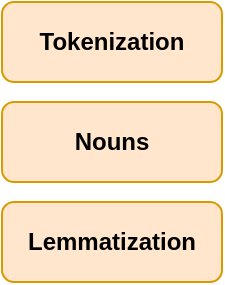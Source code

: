 <mxfile version="14.6.13" type="device"><diagram id="rdaMdxh9AeliKvNcHqa-" name="Page-1"><mxGraphModel dx="1346" dy="852" grid="1" gridSize="10" guides="1" tooltips="1" connect="1" arrows="1" fold="1" page="1" pageScale="1" pageWidth="827" pageHeight="1169" math="0" shadow="0"><root><mxCell id="0"/><mxCell id="1" parent="0"/><mxCell id="2AjFjS7rDMw4AEOsUY99-4" value="Tokenization" style="rounded=1;whiteSpace=wrap;html=1;fontStyle=1;strokeColor=#d79b00;fillColor=#ffe6cc;startSize=50;" parent="1" vertex="1"><mxGeometry x="190" y="270" width="110" height="40" as="geometry"/></mxCell><mxCell id="2AjFjS7rDMw4AEOsUY99-9" value="Lemmatization" style="rounded=1;whiteSpace=wrap;html=1;fontStyle=1;strokeColor=#d79b00;fillColor=#ffe6cc;startSize=50;" parent="1" vertex="1"><mxGeometry x="190" y="370" width="110" height="40" as="geometry"/></mxCell><mxCell id="2AjFjS7rDMw4AEOsUY99-10" value="Nouns" style="rounded=1;whiteSpace=wrap;html=1;fontStyle=1;strokeColor=#d79b00;fillColor=#ffe6cc;startSize=50;" parent="1" vertex="1"><mxGeometry x="190" y="320" width="110" height="40" as="geometry"/></mxCell></root></mxGraphModel></diagram></mxfile>